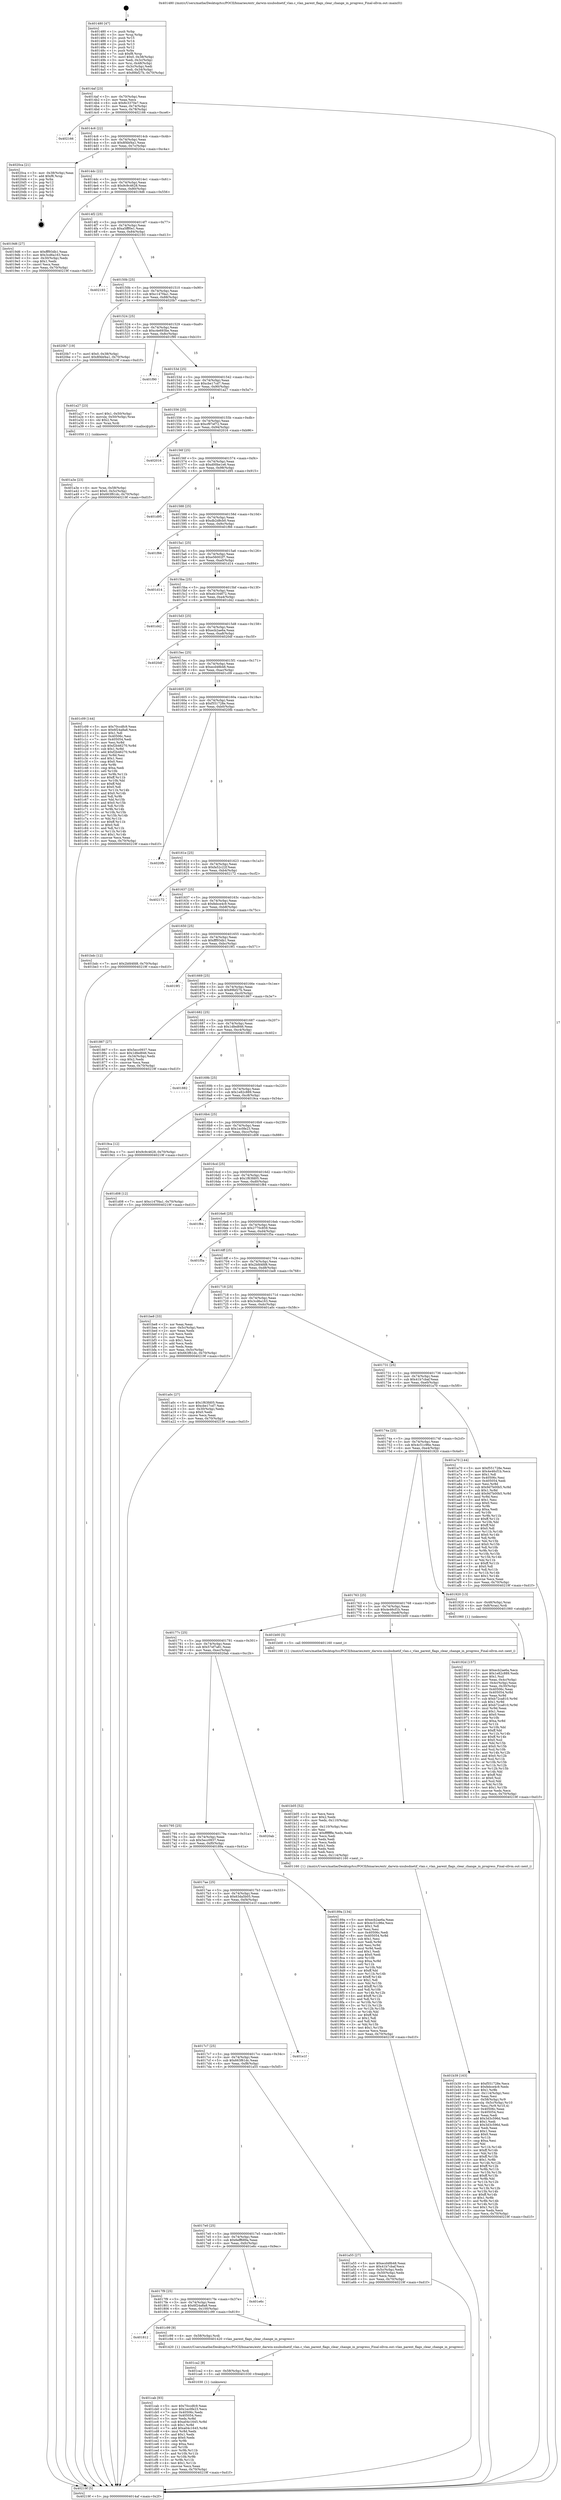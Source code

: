 digraph "0x401480" {
  label = "0x401480 (/mnt/c/Users/mathe/Desktop/tcc/POCII/binaries/extr_darwin-xnubsdnetif_vlan.c_vlan_parent_flags_clear_change_in_progress_Final-ollvm.out::main(0))"
  labelloc = "t"
  node[shape=record]

  Entry [label="",width=0.3,height=0.3,shape=circle,fillcolor=black,style=filled]
  "0x4014af" [label="{
     0x4014af [23]\l
     | [instrs]\l
     &nbsp;&nbsp;0x4014af \<+3\>: mov -0x70(%rbp),%eax\l
     &nbsp;&nbsp;0x4014b2 \<+2\>: mov %eax,%ecx\l
     &nbsp;&nbsp;0x4014b4 \<+6\>: sub $0x8c3370e7,%ecx\l
     &nbsp;&nbsp;0x4014ba \<+3\>: mov %eax,-0x74(%rbp)\l
     &nbsp;&nbsp;0x4014bd \<+3\>: mov %ecx,-0x78(%rbp)\l
     &nbsp;&nbsp;0x4014c0 \<+6\>: je 0000000000402166 \<main+0xce6\>\l
  }"]
  "0x402166" [label="{
     0x402166\l
  }", style=dashed]
  "0x4014c6" [label="{
     0x4014c6 [22]\l
     | [instrs]\l
     &nbsp;&nbsp;0x4014c6 \<+5\>: jmp 00000000004014cb \<main+0x4b\>\l
     &nbsp;&nbsp;0x4014cb \<+3\>: mov -0x74(%rbp),%eax\l
     &nbsp;&nbsp;0x4014ce \<+5\>: sub $0x8f4bf4a1,%eax\l
     &nbsp;&nbsp;0x4014d3 \<+3\>: mov %eax,-0x7c(%rbp)\l
     &nbsp;&nbsp;0x4014d6 \<+6\>: je 00000000004020ca \<main+0xc4a\>\l
  }"]
  Exit [label="",width=0.3,height=0.3,shape=circle,fillcolor=black,style=filled,peripheries=2]
  "0x4020ca" [label="{
     0x4020ca [21]\l
     | [instrs]\l
     &nbsp;&nbsp;0x4020ca \<+3\>: mov -0x38(%rbp),%eax\l
     &nbsp;&nbsp;0x4020cd \<+7\>: add $0xf8,%rsp\l
     &nbsp;&nbsp;0x4020d4 \<+1\>: pop %rbx\l
     &nbsp;&nbsp;0x4020d5 \<+2\>: pop %r12\l
     &nbsp;&nbsp;0x4020d7 \<+2\>: pop %r13\l
     &nbsp;&nbsp;0x4020d9 \<+2\>: pop %r14\l
     &nbsp;&nbsp;0x4020db \<+2\>: pop %r15\l
     &nbsp;&nbsp;0x4020dd \<+1\>: pop %rbp\l
     &nbsp;&nbsp;0x4020de \<+1\>: ret\l
  }"]
  "0x4014dc" [label="{
     0x4014dc [22]\l
     | [instrs]\l
     &nbsp;&nbsp;0x4014dc \<+5\>: jmp 00000000004014e1 \<main+0x61\>\l
     &nbsp;&nbsp;0x4014e1 \<+3\>: mov -0x74(%rbp),%eax\l
     &nbsp;&nbsp;0x4014e4 \<+5\>: sub $0x9c9c4628,%eax\l
     &nbsp;&nbsp;0x4014e9 \<+3\>: mov %eax,-0x80(%rbp)\l
     &nbsp;&nbsp;0x4014ec \<+6\>: je 00000000004019d6 \<main+0x556\>\l
  }"]
  "0x401cab" [label="{
     0x401cab [93]\l
     | [instrs]\l
     &nbsp;&nbsp;0x401cab \<+5\>: mov $0x70ccdfc9,%eax\l
     &nbsp;&nbsp;0x401cb0 \<+5\>: mov $0x1ec0fe23,%ecx\l
     &nbsp;&nbsp;0x401cb5 \<+7\>: mov 0x40506c,%edx\l
     &nbsp;&nbsp;0x401cbc \<+7\>: mov 0x405054,%esi\l
     &nbsp;&nbsp;0x401cc3 \<+3\>: mov %edx,%r8d\l
     &nbsp;&nbsp;0x401cc6 \<+7\>: sub $0xa04c1645,%r8d\l
     &nbsp;&nbsp;0x401ccd \<+4\>: sub $0x1,%r8d\l
     &nbsp;&nbsp;0x401cd1 \<+7\>: add $0xa04c1645,%r8d\l
     &nbsp;&nbsp;0x401cd8 \<+4\>: imul %r8d,%edx\l
     &nbsp;&nbsp;0x401cdc \<+3\>: and $0x1,%edx\l
     &nbsp;&nbsp;0x401cdf \<+3\>: cmp $0x0,%edx\l
     &nbsp;&nbsp;0x401ce2 \<+4\>: sete %r9b\l
     &nbsp;&nbsp;0x401ce6 \<+3\>: cmp $0xa,%esi\l
     &nbsp;&nbsp;0x401ce9 \<+4\>: setl %r10b\l
     &nbsp;&nbsp;0x401ced \<+3\>: mov %r9b,%r11b\l
     &nbsp;&nbsp;0x401cf0 \<+3\>: and %r10b,%r11b\l
     &nbsp;&nbsp;0x401cf3 \<+3\>: xor %r10b,%r9b\l
     &nbsp;&nbsp;0x401cf6 \<+3\>: or %r9b,%r11b\l
     &nbsp;&nbsp;0x401cf9 \<+4\>: test $0x1,%r11b\l
     &nbsp;&nbsp;0x401cfd \<+3\>: cmovne %ecx,%eax\l
     &nbsp;&nbsp;0x401d00 \<+3\>: mov %eax,-0x70(%rbp)\l
     &nbsp;&nbsp;0x401d03 \<+5\>: jmp 000000000040219f \<main+0xd1f\>\l
  }"]
  "0x4019d6" [label="{
     0x4019d6 [27]\l
     | [instrs]\l
     &nbsp;&nbsp;0x4019d6 \<+5\>: mov $0xfff93db1,%eax\l
     &nbsp;&nbsp;0x4019db \<+5\>: mov $0x3cd6a163,%ecx\l
     &nbsp;&nbsp;0x4019e0 \<+3\>: mov -0x30(%rbp),%edx\l
     &nbsp;&nbsp;0x4019e3 \<+3\>: cmp $0x1,%edx\l
     &nbsp;&nbsp;0x4019e6 \<+3\>: cmovl %ecx,%eax\l
     &nbsp;&nbsp;0x4019e9 \<+3\>: mov %eax,-0x70(%rbp)\l
     &nbsp;&nbsp;0x4019ec \<+5\>: jmp 000000000040219f \<main+0xd1f\>\l
  }"]
  "0x4014f2" [label="{
     0x4014f2 [25]\l
     | [instrs]\l
     &nbsp;&nbsp;0x4014f2 \<+5\>: jmp 00000000004014f7 \<main+0x77\>\l
     &nbsp;&nbsp;0x4014f7 \<+3\>: mov -0x74(%rbp),%eax\l
     &nbsp;&nbsp;0x4014fa \<+5\>: sub $0xa5fff0e1,%eax\l
     &nbsp;&nbsp;0x4014ff \<+6\>: mov %eax,-0x84(%rbp)\l
     &nbsp;&nbsp;0x401505 \<+6\>: je 0000000000402193 \<main+0xd13\>\l
  }"]
  "0x401ca2" [label="{
     0x401ca2 [9]\l
     | [instrs]\l
     &nbsp;&nbsp;0x401ca2 \<+4\>: mov -0x58(%rbp),%rdi\l
     &nbsp;&nbsp;0x401ca6 \<+5\>: call 0000000000401030 \<free@plt\>\l
     | [calls]\l
     &nbsp;&nbsp;0x401030 \{1\} (unknown)\l
  }"]
  "0x402193" [label="{
     0x402193\l
  }", style=dashed]
  "0x40150b" [label="{
     0x40150b [25]\l
     | [instrs]\l
     &nbsp;&nbsp;0x40150b \<+5\>: jmp 0000000000401510 \<main+0x90\>\l
     &nbsp;&nbsp;0x401510 \<+3\>: mov -0x74(%rbp),%eax\l
     &nbsp;&nbsp;0x401513 \<+5\>: sub $0xc147f4a1,%eax\l
     &nbsp;&nbsp;0x401518 \<+6\>: mov %eax,-0x88(%rbp)\l
     &nbsp;&nbsp;0x40151e \<+6\>: je 00000000004020b7 \<main+0xc37\>\l
  }"]
  "0x401812" [label="{
     0x401812\l
  }", style=dashed]
  "0x4020b7" [label="{
     0x4020b7 [19]\l
     | [instrs]\l
     &nbsp;&nbsp;0x4020b7 \<+7\>: movl $0x0,-0x38(%rbp)\l
     &nbsp;&nbsp;0x4020be \<+7\>: movl $0x8f4bf4a1,-0x70(%rbp)\l
     &nbsp;&nbsp;0x4020c5 \<+5\>: jmp 000000000040219f \<main+0xd1f\>\l
  }"]
  "0x401524" [label="{
     0x401524 [25]\l
     | [instrs]\l
     &nbsp;&nbsp;0x401524 \<+5\>: jmp 0000000000401529 \<main+0xa9\>\l
     &nbsp;&nbsp;0x401529 \<+3\>: mov -0x74(%rbp),%eax\l
     &nbsp;&nbsp;0x40152c \<+5\>: sub $0xc4e693be,%eax\l
     &nbsp;&nbsp;0x401531 \<+6\>: mov %eax,-0x8c(%rbp)\l
     &nbsp;&nbsp;0x401537 \<+6\>: je 0000000000401f90 \<main+0xb10\>\l
  }"]
  "0x401c99" [label="{
     0x401c99 [9]\l
     | [instrs]\l
     &nbsp;&nbsp;0x401c99 \<+4\>: mov -0x58(%rbp),%rdi\l
     &nbsp;&nbsp;0x401c9d \<+5\>: call 0000000000401420 \<vlan_parent_flags_clear_change_in_progress\>\l
     | [calls]\l
     &nbsp;&nbsp;0x401420 \{1\} (/mnt/c/Users/mathe/Desktop/tcc/POCII/binaries/extr_darwin-xnubsdnetif_vlan.c_vlan_parent_flags_clear_change_in_progress_Final-ollvm.out::vlan_parent_flags_clear_change_in_progress)\l
  }"]
  "0x401f90" [label="{
     0x401f90\l
  }", style=dashed]
  "0x40153d" [label="{
     0x40153d [25]\l
     | [instrs]\l
     &nbsp;&nbsp;0x40153d \<+5\>: jmp 0000000000401542 \<main+0xc2\>\l
     &nbsp;&nbsp;0x401542 \<+3\>: mov -0x74(%rbp),%eax\l
     &nbsp;&nbsp;0x401545 \<+5\>: sub $0xcbe17cd7,%eax\l
     &nbsp;&nbsp;0x40154a \<+6\>: mov %eax,-0x90(%rbp)\l
     &nbsp;&nbsp;0x401550 \<+6\>: je 0000000000401a27 \<main+0x5a7\>\l
  }"]
  "0x4017f9" [label="{
     0x4017f9 [25]\l
     | [instrs]\l
     &nbsp;&nbsp;0x4017f9 \<+5\>: jmp 00000000004017fe \<main+0x37e\>\l
     &nbsp;&nbsp;0x4017fe \<+3\>: mov -0x74(%rbp),%eax\l
     &nbsp;&nbsp;0x401801 \<+5\>: sub $0x6f24a8a8,%eax\l
     &nbsp;&nbsp;0x401806 \<+6\>: mov %eax,-0x100(%rbp)\l
     &nbsp;&nbsp;0x40180c \<+6\>: je 0000000000401c99 \<main+0x819\>\l
  }"]
  "0x401a27" [label="{
     0x401a27 [23]\l
     | [instrs]\l
     &nbsp;&nbsp;0x401a27 \<+7\>: movl $0x1,-0x50(%rbp)\l
     &nbsp;&nbsp;0x401a2e \<+4\>: movslq -0x50(%rbp),%rax\l
     &nbsp;&nbsp;0x401a32 \<+4\>: shl $0x2,%rax\l
     &nbsp;&nbsp;0x401a36 \<+3\>: mov %rax,%rdi\l
     &nbsp;&nbsp;0x401a39 \<+5\>: call 0000000000401050 \<malloc@plt\>\l
     | [calls]\l
     &nbsp;&nbsp;0x401050 \{1\} (unknown)\l
  }"]
  "0x401556" [label="{
     0x401556 [25]\l
     | [instrs]\l
     &nbsp;&nbsp;0x401556 \<+5\>: jmp 000000000040155b \<main+0xdb\>\l
     &nbsp;&nbsp;0x40155b \<+3\>: mov -0x74(%rbp),%eax\l
     &nbsp;&nbsp;0x40155e \<+5\>: sub $0xcf97ef72,%eax\l
     &nbsp;&nbsp;0x401563 \<+6\>: mov %eax,-0x94(%rbp)\l
     &nbsp;&nbsp;0x401569 \<+6\>: je 0000000000402016 \<main+0xb96\>\l
  }"]
  "0x401e6c" [label="{
     0x401e6c\l
  }", style=dashed]
  "0x402016" [label="{
     0x402016\l
  }", style=dashed]
  "0x40156f" [label="{
     0x40156f [25]\l
     | [instrs]\l
     &nbsp;&nbsp;0x40156f \<+5\>: jmp 0000000000401574 \<main+0xf4\>\l
     &nbsp;&nbsp;0x401574 \<+3\>: mov -0x74(%rbp),%eax\l
     &nbsp;&nbsp;0x401577 \<+5\>: sub $0xd00be1e6,%eax\l
     &nbsp;&nbsp;0x40157c \<+6\>: mov %eax,-0x98(%rbp)\l
     &nbsp;&nbsp;0x401582 \<+6\>: je 0000000000401d95 \<main+0x915\>\l
  }"]
  "0x401b39" [label="{
     0x401b39 [163]\l
     | [instrs]\l
     &nbsp;&nbsp;0x401b39 \<+5\>: mov $0xf551728e,%ecx\l
     &nbsp;&nbsp;0x401b3e \<+5\>: mov $0xfebce4c9,%edx\l
     &nbsp;&nbsp;0x401b43 \<+3\>: mov $0x1,%r8b\l
     &nbsp;&nbsp;0x401b46 \<+6\>: mov -0x114(%rbp),%esi\l
     &nbsp;&nbsp;0x401b4c \<+3\>: imul %eax,%esi\l
     &nbsp;&nbsp;0x401b4f \<+4\>: mov -0x58(%rbp),%r9\l
     &nbsp;&nbsp;0x401b53 \<+4\>: movslq -0x5c(%rbp),%r10\l
     &nbsp;&nbsp;0x401b57 \<+4\>: mov %esi,(%r9,%r10,4)\l
     &nbsp;&nbsp;0x401b5b \<+7\>: mov 0x40506c,%eax\l
     &nbsp;&nbsp;0x401b62 \<+7\>: mov 0x405054,%esi\l
     &nbsp;&nbsp;0x401b69 \<+2\>: mov %eax,%edi\l
     &nbsp;&nbsp;0x401b6b \<+6\>: add $0x3d3c596d,%edi\l
     &nbsp;&nbsp;0x401b71 \<+3\>: sub $0x1,%edi\l
     &nbsp;&nbsp;0x401b74 \<+6\>: sub $0x3d3c596d,%edi\l
     &nbsp;&nbsp;0x401b7a \<+3\>: imul %edi,%eax\l
     &nbsp;&nbsp;0x401b7d \<+3\>: and $0x1,%eax\l
     &nbsp;&nbsp;0x401b80 \<+3\>: cmp $0x0,%eax\l
     &nbsp;&nbsp;0x401b83 \<+4\>: sete %r11b\l
     &nbsp;&nbsp;0x401b87 \<+3\>: cmp $0xa,%esi\l
     &nbsp;&nbsp;0x401b8a \<+3\>: setl %bl\l
     &nbsp;&nbsp;0x401b8d \<+3\>: mov %r11b,%r14b\l
     &nbsp;&nbsp;0x401b90 \<+4\>: xor $0xff,%r14b\l
     &nbsp;&nbsp;0x401b94 \<+3\>: mov %bl,%r15b\l
     &nbsp;&nbsp;0x401b97 \<+4\>: xor $0xff,%r15b\l
     &nbsp;&nbsp;0x401b9b \<+4\>: xor $0x1,%r8b\l
     &nbsp;&nbsp;0x401b9f \<+3\>: mov %r14b,%r12b\l
     &nbsp;&nbsp;0x401ba2 \<+4\>: and $0xff,%r12b\l
     &nbsp;&nbsp;0x401ba6 \<+3\>: and %r8b,%r11b\l
     &nbsp;&nbsp;0x401ba9 \<+3\>: mov %r15b,%r13b\l
     &nbsp;&nbsp;0x401bac \<+4\>: and $0xff,%r13b\l
     &nbsp;&nbsp;0x401bb0 \<+3\>: and %r8b,%bl\l
     &nbsp;&nbsp;0x401bb3 \<+3\>: or %r11b,%r12b\l
     &nbsp;&nbsp;0x401bb6 \<+3\>: or %bl,%r13b\l
     &nbsp;&nbsp;0x401bb9 \<+3\>: xor %r13b,%r12b\l
     &nbsp;&nbsp;0x401bbc \<+3\>: or %r15b,%r14b\l
     &nbsp;&nbsp;0x401bbf \<+4\>: xor $0xff,%r14b\l
     &nbsp;&nbsp;0x401bc3 \<+4\>: or $0x1,%r8b\l
     &nbsp;&nbsp;0x401bc7 \<+3\>: and %r8b,%r14b\l
     &nbsp;&nbsp;0x401bca \<+3\>: or %r14b,%r12b\l
     &nbsp;&nbsp;0x401bcd \<+4\>: test $0x1,%r12b\l
     &nbsp;&nbsp;0x401bd1 \<+3\>: cmovne %edx,%ecx\l
     &nbsp;&nbsp;0x401bd4 \<+3\>: mov %ecx,-0x70(%rbp)\l
     &nbsp;&nbsp;0x401bd7 \<+5\>: jmp 000000000040219f \<main+0xd1f\>\l
  }"]
  "0x401d95" [label="{
     0x401d95\l
  }", style=dashed]
  "0x401588" [label="{
     0x401588 [25]\l
     | [instrs]\l
     &nbsp;&nbsp;0x401588 \<+5\>: jmp 000000000040158d \<main+0x10d\>\l
     &nbsp;&nbsp;0x40158d \<+3\>: mov -0x74(%rbp),%eax\l
     &nbsp;&nbsp;0x401590 \<+5\>: sub $0xdb2d8cb0,%eax\l
     &nbsp;&nbsp;0x401595 \<+6\>: mov %eax,-0x9c(%rbp)\l
     &nbsp;&nbsp;0x40159b \<+6\>: je 0000000000401f66 \<main+0xae6\>\l
  }"]
  "0x401b05" [label="{
     0x401b05 [52]\l
     | [instrs]\l
     &nbsp;&nbsp;0x401b05 \<+2\>: xor %ecx,%ecx\l
     &nbsp;&nbsp;0x401b07 \<+5\>: mov $0x2,%edx\l
     &nbsp;&nbsp;0x401b0c \<+6\>: mov %edx,-0x110(%rbp)\l
     &nbsp;&nbsp;0x401b12 \<+1\>: cltd\l
     &nbsp;&nbsp;0x401b13 \<+6\>: mov -0x110(%rbp),%esi\l
     &nbsp;&nbsp;0x401b19 \<+2\>: idiv %esi\l
     &nbsp;&nbsp;0x401b1b \<+6\>: imul $0xfffffffe,%edx,%edx\l
     &nbsp;&nbsp;0x401b21 \<+2\>: mov %ecx,%edi\l
     &nbsp;&nbsp;0x401b23 \<+2\>: sub %edx,%edi\l
     &nbsp;&nbsp;0x401b25 \<+2\>: mov %ecx,%edx\l
     &nbsp;&nbsp;0x401b27 \<+3\>: sub $0x1,%edx\l
     &nbsp;&nbsp;0x401b2a \<+2\>: add %edx,%edi\l
     &nbsp;&nbsp;0x401b2c \<+2\>: sub %edi,%ecx\l
     &nbsp;&nbsp;0x401b2e \<+6\>: mov %ecx,-0x114(%rbp)\l
     &nbsp;&nbsp;0x401b34 \<+5\>: call 0000000000401160 \<next_i\>\l
     | [calls]\l
     &nbsp;&nbsp;0x401160 \{1\} (/mnt/c/Users/mathe/Desktop/tcc/POCII/binaries/extr_darwin-xnubsdnetif_vlan.c_vlan_parent_flags_clear_change_in_progress_Final-ollvm.out::next_i)\l
  }"]
  "0x401f66" [label="{
     0x401f66\l
  }", style=dashed]
  "0x4015a1" [label="{
     0x4015a1 [25]\l
     | [instrs]\l
     &nbsp;&nbsp;0x4015a1 \<+5\>: jmp 00000000004015a6 \<main+0x126\>\l
     &nbsp;&nbsp;0x4015a6 \<+3\>: mov -0x74(%rbp),%eax\l
     &nbsp;&nbsp;0x4015a9 \<+5\>: sub $0xe56002f7,%eax\l
     &nbsp;&nbsp;0x4015ae \<+6\>: mov %eax,-0xa0(%rbp)\l
     &nbsp;&nbsp;0x4015b4 \<+6\>: je 0000000000401d14 \<main+0x894\>\l
  }"]
  "0x4017e0" [label="{
     0x4017e0 [25]\l
     | [instrs]\l
     &nbsp;&nbsp;0x4017e0 \<+5\>: jmp 00000000004017e5 \<main+0x365\>\l
     &nbsp;&nbsp;0x4017e5 \<+3\>: mov -0x74(%rbp),%eax\l
     &nbsp;&nbsp;0x4017e8 \<+5\>: sub $0x6eff689a,%eax\l
     &nbsp;&nbsp;0x4017ed \<+6\>: mov %eax,-0xfc(%rbp)\l
     &nbsp;&nbsp;0x4017f3 \<+6\>: je 0000000000401e6c \<main+0x9ec\>\l
  }"]
  "0x401d14" [label="{
     0x401d14\l
  }", style=dashed]
  "0x4015ba" [label="{
     0x4015ba [25]\l
     | [instrs]\l
     &nbsp;&nbsp;0x4015ba \<+5\>: jmp 00000000004015bf \<main+0x13f\>\l
     &nbsp;&nbsp;0x4015bf \<+3\>: mov -0x74(%rbp),%eax\l
     &nbsp;&nbsp;0x4015c2 \<+5\>: sub $0xeb164872,%eax\l
     &nbsp;&nbsp;0x4015c7 \<+6\>: mov %eax,-0xa4(%rbp)\l
     &nbsp;&nbsp;0x4015cd \<+6\>: je 0000000000401d42 \<main+0x8c2\>\l
  }"]
  "0x401a55" [label="{
     0x401a55 [27]\l
     | [instrs]\l
     &nbsp;&nbsp;0x401a55 \<+5\>: mov $0xecd48b48,%eax\l
     &nbsp;&nbsp;0x401a5a \<+5\>: mov $0x41b7cbaf,%ecx\l
     &nbsp;&nbsp;0x401a5f \<+3\>: mov -0x5c(%rbp),%edx\l
     &nbsp;&nbsp;0x401a62 \<+3\>: cmp -0x50(%rbp),%edx\l
     &nbsp;&nbsp;0x401a65 \<+3\>: cmovl %ecx,%eax\l
     &nbsp;&nbsp;0x401a68 \<+3\>: mov %eax,-0x70(%rbp)\l
     &nbsp;&nbsp;0x401a6b \<+5\>: jmp 000000000040219f \<main+0xd1f\>\l
  }"]
  "0x401d42" [label="{
     0x401d42\l
  }", style=dashed]
  "0x4015d3" [label="{
     0x4015d3 [25]\l
     | [instrs]\l
     &nbsp;&nbsp;0x4015d3 \<+5\>: jmp 00000000004015d8 \<main+0x158\>\l
     &nbsp;&nbsp;0x4015d8 \<+3\>: mov -0x74(%rbp),%eax\l
     &nbsp;&nbsp;0x4015db \<+5\>: sub $0xecb2ae6a,%eax\l
     &nbsp;&nbsp;0x4015e0 \<+6\>: mov %eax,-0xa8(%rbp)\l
     &nbsp;&nbsp;0x4015e6 \<+6\>: je 00000000004020df \<main+0xc5f\>\l
  }"]
  "0x4017c7" [label="{
     0x4017c7 [25]\l
     | [instrs]\l
     &nbsp;&nbsp;0x4017c7 \<+5\>: jmp 00000000004017cc \<main+0x34c\>\l
     &nbsp;&nbsp;0x4017cc \<+3\>: mov -0x74(%rbp),%eax\l
     &nbsp;&nbsp;0x4017cf \<+5\>: sub $0x663f61dc,%eax\l
     &nbsp;&nbsp;0x4017d4 \<+6\>: mov %eax,-0xf8(%rbp)\l
     &nbsp;&nbsp;0x4017da \<+6\>: je 0000000000401a55 \<main+0x5d5\>\l
  }"]
  "0x4020df" [label="{
     0x4020df\l
  }", style=dashed]
  "0x4015ec" [label="{
     0x4015ec [25]\l
     | [instrs]\l
     &nbsp;&nbsp;0x4015ec \<+5\>: jmp 00000000004015f1 \<main+0x171\>\l
     &nbsp;&nbsp;0x4015f1 \<+3\>: mov -0x74(%rbp),%eax\l
     &nbsp;&nbsp;0x4015f4 \<+5\>: sub $0xecd48b48,%eax\l
     &nbsp;&nbsp;0x4015f9 \<+6\>: mov %eax,-0xac(%rbp)\l
     &nbsp;&nbsp;0x4015ff \<+6\>: je 0000000000401c09 \<main+0x789\>\l
  }"]
  "0x401e1f" [label="{
     0x401e1f\l
  }", style=dashed]
  "0x401c09" [label="{
     0x401c09 [144]\l
     | [instrs]\l
     &nbsp;&nbsp;0x401c09 \<+5\>: mov $0x70ccdfc9,%eax\l
     &nbsp;&nbsp;0x401c0e \<+5\>: mov $0x6f24a8a8,%ecx\l
     &nbsp;&nbsp;0x401c13 \<+2\>: mov $0x1,%dl\l
     &nbsp;&nbsp;0x401c15 \<+7\>: mov 0x40506c,%esi\l
     &nbsp;&nbsp;0x401c1c \<+7\>: mov 0x405054,%edi\l
     &nbsp;&nbsp;0x401c23 \<+3\>: mov %esi,%r8d\l
     &nbsp;&nbsp;0x401c26 \<+7\>: sub $0xf2b46270,%r8d\l
     &nbsp;&nbsp;0x401c2d \<+4\>: sub $0x1,%r8d\l
     &nbsp;&nbsp;0x401c31 \<+7\>: add $0xf2b46270,%r8d\l
     &nbsp;&nbsp;0x401c38 \<+4\>: imul %r8d,%esi\l
     &nbsp;&nbsp;0x401c3c \<+3\>: and $0x1,%esi\l
     &nbsp;&nbsp;0x401c3f \<+3\>: cmp $0x0,%esi\l
     &nbsp;&nbsp;0x401c42 \<+4\>: sete %r9b\l
     &nbsp;&nbsp;0x401c46 \<+3\>: cmp $0xa,%edi\l
     &nbsp;&nbsp;0x401c49 \<+4\>: setl %r10b\l
     &nbsp;&nbsp;0x401c4d \<+3\>: mov %r9b,%r11b\l
     &nbsp;&nbsp;0x401c50 \<+4\>: xor $0xff,%r11b\l
     &nbsp;&nbsp;0x401c54 \<+3\>: mov %r10b,%bl\l
     &nbsp;&nbsp;0x401c57 \<+3\>: xor $0xff,%bl\l
     &nbsp;&nbsp;0x401c5a \<+3\>: xor $0x0,%dl\l
     &nbsp;&nbsp;0x401c5d \<+3\>: mov %r11b,%r14b\l
     &nbsp;&nbsp;0x401c60 \<+4\>: and $0x0,%r14b\l
     &nbsp;&nbsp;0x401c64 \<+3\>: and %dl,%r9b\l
     &nbsp;&nbsp;0x401c67 \<+3\>: mov %bl,%r15b\l
     &nbsp;&nbsp;0x401c6a \<+4\>: and $0x0,%r15b\l
     &nbsp;&nbsp;0x401c6e \<+3\>: and %dl,%r10b\l
     &nbsp;&nbsp;0x401c71 \<+3\>: or %r9b,%r14b\l
     &nbsp;&nbsp;0x401c74 \<+3\>: or %r10b,%r15b\l
     &nbsp;&nbsp;0x401c77 \<+3\>: xor %r15b,%r14b\l
     &nbsp;&nbsp;0x401c7a \<+3\>: or %bl,%r11b\l
     &nbsp;&nbsp;0x401c7d \<+4\>: xor $0xff,%r11b\l
     &nbsp;&nbsp;0x401c81 \<+3\>: or $0x0,%dl\l
     &nbsp;&nbsp;0x401c84 \<+3\>: and %dl,%r11b\l
     &nbsp;&nbsp;0x401c87 \<+3\>: or %r11b,%r14b\l
     &nbsp;&nbsp;0x401c8a \<+4\>: test $0x1,%r14b\l
     &nbsp;&nbsp;0x401c8e \<+3\>: cmovne %ecx,%eax\l
     &nbsp;&nbsp;0x401c91 \<+3\>: mov %eax,-0x70(%rbp)\l
     &nbsp;&nbsp;0x401c94 \<+5\>: jmp 000000000040219f \<main+0xd1f\>\l
  }"]
  "0x401605" [label="{
     0x401605 [25]\l
     | [instrs]\l
     &nbsp;&nbsp;0x401605 \<+5\>: jmp 000000000040160a \<main+0x18a\>\l
     &nbsp;&nbsp;0x40160a \<+3\>: mov -0x74(%rbp),%eax\l
     &nbsp;&nbsp;0x40160d \<+5\>: sub $0xf551728e,%eax\l
     &nbsp;&nbsp;0x401612 \<+6\>: mov %eax,-0xb0(%rbp)\l
     &nbsp;&nbsp;0x401618 \<+6\>: je 00000000004020fb \<main+0xc7b\>\l
  }"]
  "0x401a3e" [label="{
     0x401a3e [23]\l
     | [instrs]\l
     &nbsp;&nbsp;0x401a3e \<+4\>: mov %rax,-0x58(%rbp)\l
     &nbsp;&nbsp;0x401a42 \<+7\>: movl $0x0,-0x5c(%rbp)\l
     &nbsp;&nbsp;0x401a49 \<+7\>: movl $0x663f61dc,-0x70(%rbp)\l
     &nbsp;&nbsp;0x401a50 \<+5\>: jmp 000000000040219f \<main+0xd1f\>\l
  }"]
  "0x4020fb" [label="{
     0x4020fb\l
  }", style=dashed]
  "0x40161e" [label="{
     0x40161e [25]\l
     | [instrs]\l
     &nbsp;&nbsp;0x40161e \<+5\>: jmp 0000000000401623 \<main+0x1a3\>\l
     &nbsp;&nbsp;0x401623 \<+3\>: mov -0x74(%rbp),%eax\l
     &nbsp;&nbsp;0x401626 \<+5\>: sub $0xfa52c22f,%eax\l
     &nbsp;&nbsp;0x40162b \<+6\>: mov %eax,-0xb4(%rbp)\l
     &nbsp;&nbsp;0x401631 \<+6\>: je 0000000000402172 \<main+0xcf2\>\l
  }"]
  "0x40192d" [label="{
     0x40192d [157]\l
     | [instrs]\l
     &nbsp;&nbsp;0x40192d \<+5\>: mov $0xecb2ae6a,%ecx\l
     &nbsp;&nbsp;0x401932 \<+5\>: mov $0x1e82c889,%edx\l
     &nbsp;&nbsp;0x401937 \<+3\>: mov $0x1,%sil\l
     &nbsp;&nbsp;0x40193a \<+3\>: mov %eax,-0x4c(%rbp)\l
     &nbsp;&nbsp;0x40193d \<+3\>: mov -0x4c(%rbp),%eax\l
     &nbsp;&nbsp;0x401940 \<+3\>: mov %eax,-0x30(%rbp)\l
     &nbsp;&nbsp;0x401943 \<+7\>: mov 0x40506c,%eax\l
     &nbsp;&nbsp;0x40194a \<+8\>: mov 0x405054,%r8d\l
     &nbsp;&nbsp;0x401952 \<+3\>: mov %eax,%r9d\l
     &nbsp;&nbsp;0x401955 \<+7\>: sub $0xb72ca810,%r9d\l
     &nbsp;&nbsp;0x40195c \<+4\>: sub $0x1,%r9d\l
     &nbsp;&nbsp;0x401960 \<+7\>: add $0xb72ca810,%r9d\l
     &nbsp;&nbsp;0x401967 \<+4\>: imul %r9d,%eax\l
     &nbsp;&nbsp;0x40196b \<+3\>: and $0x1,%eax\l
     &nbsp;&nbsp;0x40196e \<+3\>: cmp $0x0,%eax\l
     &nbsp;&nbsp;0x401971 \<+4\>: sete %r10b\l
     &nbsp;&nbsp;0x401975 \<+4\>: cmp $0xa,%r8d\l
     &nbsp;&nbsp;0x401979 \<+4\>: setl %r11b\l
     &nbsp;&nbsp;0x40197d \<+3\>: mov %r10b,%bl\l
     &nbsp;&nbsp;0x401980 \<+3\>: xor $0xff,%bl\l
     &nbsp;&nbsp;0x401983 \<+3\>: mov %r11b,%r14b\l
     &nbsp;&nbsp;0x401986 \<+4\>: xor $0xff,%r14b\l
     &nbsp;&nbsp;0x40198a \<+4\>: xor $0x0,%sil\l
     &nbsp;&nbsp;0x40198e \<+3\>: mov %bl,%r15b\l
     &nbsp;&nbsp;0x401991 \<+4\>: and $0x0,%r15b\l
     &nbsp;&nbsp;0x401995 \<+3\>: and %sil,%r10b\l
     &nbsp;&nbsp;0x401998 \<+3\>: mov %r14b,%r12b\l
     &nbsp;&nbsp;0x40199b \<+4\>: and $0x0,%r12b\l
     &nbsp;&nbsp;0x40199f \<+3\>: and %sil,%r11b\l
     &nbsp;&nbsp;0x4019a2 \<+3\>: or %r10b,%r15b\l
     &nbsp;&nbsp;0x4019a5 \<+3\>: or %r11b,%r12b\l
     &nbsp;&nbsp;0x4019a8 \<+3\>: xor %r12b,%r15b\l
     &nbsp;&nbsp;0x4019ab \<+3\>: or %r14b,%bl\l
     &nbsp;&nbsp;0x4019ae \<+3\>: xor $0xff,%bl\l
     &nbsp;&nbsp;0x4019b1 \<+4\>: or $0x0,%sil\l
     &nbsp;&nbsp;0x4019b5 \<+3\>: and %sil,%bl\l
     &nbsp;&nbsp;0x4019b8 \<+3\>: or %bl,%r15b\l
     &nbsp;&nbsp;0x4019bb \<+4\>: test $0x1,%r15b\l
     &nbsp;&nbsp;0x4019bf \<+3\>: cmovne %edx,%ecx\l
     &nbsp;&nbsp;0x4019c2 \<+3\>: mov %ecx,-0x70(%rbp)\l
     &nbsp;&nbsp;0x4019c5 \<+5\>: jmp 000000000040219f \<main+0xd1f\>\l
  }"]
  "0x402172" [label="{
     0x402172\l
  }", style=dashed]
  "0x401637" [label="{
     0x401637 [25]\l
     | [instrs]\l
     &nbsp;&nbsp;0x401637 \<+5\>: jmp 000000000040163c \<main+0x1bc\>\l
     &nbsp;&nbsp;0x40163c \<+3\>: mov -0x74(%rbp),%eax\l
     &nbsp;&nbsp;0x40163f \<+5\>: sub $0xfebce4c9,%eax\l
     &nbsp;&nbsp;0x401644 \<+6\>: mov %eax,-0xb8(%rbp)\l
     &nbsp;&nbsp;0x40164a \<+6\>: je 0000000000401bdc \<main+0x75c\>\l
  }"]
  "0x4017ae" [label="{
     0x4017ae [25]\l
     | [instrs]\l
     &nbsp;&nbsp;0x4017ae \<+5\>: jmp 00000000004017b3 \<main+0x333\>\l
     &nbsp;&nbsp;0x4017b3 \<+3\>: mov -0x74(%rbp),%eax\l
     &nbsp;&nbsp;0x4017b6 \<+5\>: sub $0x63da5b05,%eax\l
     &nbsp;&nbsp;0x4017bb \<+6\>: mov %eax,-0xf4(%rbp)\l
     &nbsp;&nbsp;0x4017c1 \<+6\>: je 0000000000401e1f \<main+0x99f\>\l
  }"]
  "0x401bdc" [label="{
     0x401bdc [12]\l
     | [instrs]\l
     &nbsp;&nbsp;0x401bdc \<+7\>: movl $0x2bfd4fd8,-0x70(%rbp)\l
     &nbsp;&nbsp;0x401be3 \<+5\>: jmp 000000000040219f \<main+0xd1f\>\l
  }"]
  "0x401650" [label="{
     0x401650 [25]\l
     | [instrs]\l
     &nbsp;&nbsp;0x401650 \<+5\>: jmp 0000000000401655 \<main+0x1d5\>\l
     &nbsp;&nbsp;0x401655 \<+3\>: mov -0x74(%rbp),%eax\l
     &nbsp;&nbsp;0x401658 \<+5\>: sub $0xfff93db1,%eax\l
     &nbsp;&nbsp;0x40165d \<+6\>: mov %eax,-0xbc(%rbp)\l
     &nbsp;&nbsp;0x401663 \<+6\>: je 00000000004019f1 \<main+0x571\>\l
  }"]
  "0x40189a" [label="{
     0x40189a [134]\l
     | [instrs]\l
     &nbsp;&nbsp;0x40189a \<+5\>: mov $0xecb2ae6a,%eax\l
     &nbsp;&nbsp;0x40189f \<+5\>: mov $0x4c51c96e,%ecx\l
     &nbsp;&nbsp;0x4018a4 \<+2\>: mov $0x1,%dl\l
     &nbsp;&nbsp;0x4018a6 \<+2\>: xor %esi,%esi\l
     &nbsp;&nbsp;0x4018a8 \<+7\>: mov 0x40506c,%edi\l
     &nbsp;&nbsp;0x4018af \<+8\>: mov 0x405054,%r8d\l
     &nbsp;&nbsp;0x4018b7 \<+3\>: sub $0x1,%esi\l
     &nbsp;&nbsp;0x4018ba \<+3\>: mov %edi,%r9d\l
     &nbsp;&nbsp;0x4018bd \<+3\>: add %esi,%r9d\l
     &nbsp;&nbsp;0x4018c0 \<+4\>: imul %r9d,%edi\l
     &nbsp;&nbsp;0x4018c4 \<+3\>: and $0x1,%edi\l
     &nbsp;&nbsp;0x4018c7 \<+3\>: cmp $0x0,%edi\l
     &nbsp;&nbsp;0x4018ca \<+4\>: sete %r10b\l
     &nbsp;&nbsp;0x4018ce \<+4\>: cmp $0xa,%r8d\l
     &nbsp;&nbsp;0x4018d2 \<+4\>: setl %r11b\l
     &nbsp;&nbsp;0x4018d6 \<+3\>: mov %r10b,%bl\l
     &nbsp;&nbsp;0x4018d9 \<+3\>: xor $0xff,%bl\l
     &nbsp;&nbsp;0x4018dc \<+3\>: mov %r11b,%r14b\l
     &nbsp;&nbsp;0x4018df \<+4\>: xor $0xff,%r14b\l
     &nbsp;&nbsp;0x4018e3 \<+3\>: xor $0x1,%dl\l
     &nbsp;&nbsp;0x4018e6 \<+3\>: mov %bl,%r15b\l
     &nbsp;&nbsp;0x4018e9 \<+4\>: and $0xff,%r15b\l
     &nbsp;&nbsp;0x4018ed \<+3\>: and %dl,%r10b\l
     &nbsp;&nbsp;0x4018f0 \<+3\>: mov %r14b,%r12b\l
     &nbsp;&nbsp;0x4018f3 \<+4\>: and $0xff,%r12b\l
     &nbsp;&nbsp;0x4018f7 \<+3\>: and %dl,%r11b\l
     &nbsp;&nbsp;0x4018fa \<+3\>: or %r10b,%r15b\l
     &nbsp;&nbsp;0x4018fd \<+3\>: or %r11b,%r12b\l
     &nbsp;&nbsp;0x401900 \<+3\>: xor %r12b,%r15b\l
     &nbsp;&nbsp;0x401903 \<+3\>: or %r14b,%bl\l
     &nbsp;&nbsp;0x401906 \<+3\>: xor $0xff,%bl\l
     &nbsp;&nbsp;0x401909 \<+3\>: or $0x1,%dl\l
     &nbsp;&nbsp;0x40190c \<+2\>: and %dl,%bl\l
     &nbsp;&nbsp;0x40190e \<+3\>: or %bl,%r15b\l
     &nbsp;&nbsp;0x401911 \<+4\>: test $0x1,%r15b\l
     &nbsp;&nbsp;0x401915 \<+3\>: cmovne %ecx,%eax\l
     &nbsp;&nbsp;0x401918 \<+3\>: mov %eax,-0x70(%rbp)\l
     &nbsp;&nbsp;0x40191b \<+5\>: jmp 000000000040219f \<main+0xd1f\>\l
  }"]
  "0x4019f1" [label="{
     0x4019f1\l
  }", style=dashed]
  "0x401669" [label="{
     0x401669 [25]\l
     | [instrs]\l
     &nbsp;&nbsp;0x401669 \<+5\>: jmp 000000000040166e \<main+0x1ee\>\l
     &nbsp;&nbsp;0x40166e \<+3\>: mov -0x74(%rbp),%eax\l
     &nbsp;&nbsp;0x401671 \<+5\>: sub $0x89bf27b,%eax\l
     &nbsp;&nbsp;0x401676 \<+6\>: mov %eax,-0xc0(%rbp)\l
     &nbsp;&nbsp;0x40167c \<+6\>: je 0000000000401867 \<main+0x3e7\>\l
  }"]
  "0x401795" [label="{
     0x401795 [25]\l
     | [instrs]\l
     &nbsp;&nbsp;0x401795 \<+5\>: jmp 000000000040179a \<main+0x31a\>\l
     &nbsp;&nbsp;0x40179a \<+3\>: mov -0x74(%rbp),%eax\l
     &nbsp;&nbsp;0x40179d \<+5\>: sub $0x5ecc0937,%eax\l
     &nbsp;&nbsp;0x4017a2 \<+6\>: mov %eax,-0xf0(%rbp)\l
     &nbsp;&nbsp;0x4017a8 \<+6\>: je 000000000040189a \<main+0x41a\>\l
  }"]
  "0x401867" [label="{
     0x401867 [27]\l
     | [instrs]\l
     &nbsp;&nbsp;0x401867 \<+5\>: mov $0x5ecc0937,%eax\l
     &nbsp;&nbsp;0x40186c \<+5\>: mov $0x1dfed846,%ecx\l
     &nbsp;&nbsp;0x401871 \<+3\>: mov -0x34(%rbp),%edx\l
     &nbsp;&nbsp;0x401874 \<+3\>: cmp $0x2,%edx\l
     &nbsp;&nbsp;0x401877 \<+3\>: cmovne %ecx,%eax\l
     &nbsp;&nbsp;0x40187a \<+3\>: mov %eax,-0x70(%rbp)\l
     &nbsp;&nbsp;0x40187d \<+5\>: jmp 000000000040219f \<main+0xd1f\>\l
  }"]
  "0x401682" [label="{
     0x401682 [25]\l
     | [instrs]\l
     &nbsp;&nbsp;0x401682 \<+5\>: jmp 0000000000401687 \<main+0x207\>\l
     &nbsp;&nbsp;0x401687 \<+3\>: mov -0x74(%rbp),%eax\l
     &nbsp;&nbsp;0x40168a \<+5\>: sub $0x1dfed846,%eax\l
     &nbsp;&nbsp;0x40168f \<+6\>: mov %eax,-0xc4(%rbp)\l
     &nbsp;&nbsp;0x401695 \<+6\>: je 0000000000401882 \<main+0x402\>\l
  }"]
  "0x40219f" [label="{
     0x40219f [5]\l
     | [instrs]\l
     &nbsp;&nbsp;0x40219f \<+5\>: jmp 00000000004014af \<main+0x2f\>\l
  }"]
  "0x401480" [label="{
     0x401480 [47]\l
     | [instrs]\l
     &nbsp;&nbsp;0x401480 \<+1\>: push %rbp\l
     &nbsp;&nbsp;0x401481 \<+3\>: mov %rsp,%rbp\l
     &nbsp;&nbsp;0x401484 \<+2\>: push %r15\l
     &nbsp;&nbsp;0x401486 \<+2\>: push %r14\l
     &nbsp;&nbsp;0x401488 \<+2\>: push %r13\l
     &nbsp;&nbsp;0x40148a \<+2\>: push %r12\l
     &nbsp;&nbsp;0x40148c \<+1\>: push %rbx\l
     &nbsp;&nbsp;0x40148d \<+7\>: sub $0xf8,%rsp\l
     &nbsp;&nbsp;0x401494 \<+7\>: movl $0x0,-0x38(%rbp)\l
     &nbsp;&nbsp;0x40149b \<+3\>: mov %edi,-0x3c(%rbp)\l
     &nbsp;&nbsp;0x40149e \<+4\>: mov %rsi,-0x48(%rbp)\l
     &nbsp;&nbsp;0x4014a2 \<+3\>: mov -0x3c(%rbp),%edi\l
     &nbsp;&nbsp;0x4014a5 \<+3\>: mov %edi,-0x34(%rbp)\l
     &nbsp;&nbsp;0x4014a8 \<+7\>: movl $0x89bf27b,-0x70(%rbp)\l
  }"]
  "0x4020ab" [label="{
     0x4020ab\l
  }", style=dashed]
  "0x401882" [label="{
     0x401882\l
  }", style=dashed]
  "0x40169b" [label="{
     0x40169b [25]\l
     | [instrs]\l
     &nbsp;&nbsp;0x40169b \<+5\>: jmp 00000000004016a0 \<main+0x220\>\l
     &nbsp;&nbsp;0x4016a0 \<+3\>: mov -0x74(%rbp),%eax\l
     &nbsp;&nbsp;0x4016a3 \<+5\>: sub $0x1e82c889,%eax\l
     &nbsp;&nbsp;0x4016a8 \<+6\>: mov %eax,-0xc8(%rbp)\l
     &nbsp;&nbsp;0x4016ae \<+6\>: je 00000000004019ca \<main+0x54a\>\l
  }"]
  "0x40177c" [label="{
     0x40177c [25]\l
     | [instrs]\l
     &nbsp;&nbsp;0x40177c \<+5\>: jmp 0000000000401781 \<main+0x301\>\l
     &nbsp;&nbsp;0x401781 \<+3\>: mov -0x74(%rbp),%eax\l
     &nbsp;&nbsp;0x401784 \<+5\>: sub $0x57ef7a81,%eax\l
     &nbsp;&nbsp;0x401789 \<+6\>: mov %eax,-0xec(%rbp)\l
     &nbsp;&nbsp;0x40178f \<+6\>: je 00000000004020ab \<main+0xc2b\>\l
  }"]
  "0x4019ca" [label="{
     0x4019ca [12]\l
     | [instrs]\l
     &nbsp;&nbsp;0x4019ca \<+7\>: movl $0x9c9c4628,-0x70(%rbp)\l
     &nbsp;&nbsp;0x4019d1 \<+5\>: jmp 000000000040219f \<main+0xd1f\>\l
  }"]
  "0x4016b4" [label="{
     0x4016b4 [25]\l
     | [instrs]\l
     &nbsp;&nbsp;0x4016b4 \<+5\>: jmp 00000000004016b9 \<main+0x239\>\l
     &nbsp;&nbsp;0x4016b9 \<+3\>: mov -0x74(%rbp),%eax\l
     &nbsp;&nbsp;0x4016bc \<+5\>: sub $0x1ec0fe23,%eax\l
     &nbsp;&nbsp;0x4016c1 \<+6\>: mov %eax,-0xcc(%rbp)\l
     &nbsp;&nbsp;0x4016c7 \<+6\>: je 0000000000401d08 \<main+0x888\>\l
  }"]
  "0x401b00" [label="{
     0x401b00 [5]\l
     | [instrs]\l
     &nbsp;&nbsp;0x401b00 \<+5\>: call 0000000000401160 \<next_i\>\l
     | [calls]\l
     &nbsp;&nbsp;0x401160 \{1\} (/mnt/c/Users/mathe/Desktop/tcc/POCII/binaries/extr_darwin-xnubsdnetif_vlan.c_vlan_parent_flags_clear_change_in_progress_Final-ollvm.out::next_i)\l
  }"]
  "0x401d08" [label="{
     0x401d08 [12]\l
     | [instrs]\l
     &nbsp;&nbsp;0x401d08 \<+7\>: movl $0xc147f4a1,-0x70(%rbp)\l
     &nbsp;&nbsp;0x401d0f \<+5\>: jmp 000000000040219f \<main+0xd1f\>\l
  }"]
  "0x4016cd" [label="{
     0x4016cd [25]\l
     | [instrs]\l
     &nbsp;&nbsp;0x4016cd \<+5\>: jmp 00000000004016d2 \<main+0x252\>\l
     &nbsp;&nbsp;0x4016d2 \<+3\>: mov -0x74(%rbp),%eax\l
     &nbsp;&nbsp;0x4016d5 \<+5\>: sub $0x1f63fd05,%eax\l
     &nbsp;&nbsp;0x4016da \<+6\>: mov %eax,-0xd0(%rbp)\l
     &nbsp;&nbsp;0x4016e0 \<+6\>: je 0000000000401f84 \<main+0xb04\>\l
  }"]
  "0x401763" [label="{
     0x401763 [25]\l
     | [instrs]\l
     &nbsp;&nbsp;0x401763 \<+5\>: jmp 0000000000401768 \<main+0x2e8\>\l
     &nbsp;&nbsp;0x401768 \<+3\>: mov -0x74(%rbp),%eax\l
     &nbsp;&nbsp;0x40176b \<+5\>: sub $0x4e46cf1b,%eax\l
     &nbsp;&nbsp;0x401770 \<+6\>: mov %eax,-0xe8(%rbp)\l
     &nbsp;&nbsp;0x401776 \<+6\>: je 0000000000401b00 \<main+0x680\>\l
  }"]
  "0x401f84" [label="{
     0x401f84\l
  }", style=dashed]
  "0x4016e6" [label="{
     0x4016e6 [25]\l
     | [instrs]\l
     &nbsp;&nbsp;0x4016e6 \<+5\>: jmp 00000000004016eb \<main+0x26b\>\l
     &nbsp;&nbsp;0x4016eb \<+3\>: mov -0x74(%rbp),%eax\l
     &nbsp;&nbsp;0x4016ee \<+5\>: sub $0x2770c859,%eax\l
     &nbsp;&nbsp;0x4016f3 \<+6\>: mov %eax,-0xd4(%rbp)\l
     &nbsp;&nbsp;0x4016f9 \<+6\>: je 0000000000401f5a \<main+0xada\>\l
  }"]
  "0x401920" [label="{
     0x401920 [13]\l
     | [instrs]\l
     &nbsp;&nbsp;0x401920 \<+4\>: mov -0x48(%rbp),%rax\l
     &nbsp;&nbsp;0x401924 \<+4\>: mov 0x8(%rax),%rdi\l
     &nbsp;&nbsp;0x401928 \<+5\>: call 0000000000401060 \<atoi@plt\>\l
     | [calls]\l
     &nbsp;&nbsp;0x401060 \{1\} (unknown)\l
  }"]
  "0x401f5a" [label="{
     0x401f5a\l
  }", style=dashed]
  "0x4016ff" [label="{
     0x4016ff [25]\l
     | [instrs]\l
     &nbsp;&nbsp;0x4016ff \<+5\>: jmp 0000000000401704 \<main+0x284\>\l
     &nbsp;&nbsp;0x401704 \<+3\>: mov -0x74(%rbp),%eax\l
     &nbsp;&nbsp;0x401707 \<+5\>: sub $0x2bfd4fd8,%eax\l
     &nbsp;&nbsp;0x40170c \<+6\>: mov %eax,-0xd8(%rbp)\l
     &nbsp;&nbsp;0x401712 \<+6\>: je 0000000000401be8 \<main+0x768\>\l
  }"]
  "0x40174a" [label="{
     0x40174a [25]\l
     | [instrs]\l
     &nbsp;&nbsp;0x40174a \<+5\>: jmp 000000000040174f \<main+0x2cf\>\l
     &nbsp;&nbsp;0x40174f \<+3\>: mov -0x74(%rbp),%eax\l
     &nbsp;&nbsp;0x401752 \<+5\>: sub $0x4c51c96e,%eax\l
     &nbsp;&nbsp;0x401757 \<+6\>: mov %eax,-0xe4(%rbp)\l
     &nbsp;&nbsp;0x40175d \<+6\>: je 0000000000401920 \<main+0x4a0\>\l
  }"]
  "0x401be8" [label="{
     0x401be8 [33]\l
     | [instrs]\l
     &nbsp;&nbsp;0x401be8 \<+2\>: xor %eax,%eax\l
     &nbsp;&nbsp;0x401bea \<+3\>: mov -0x5c(%rbp),%ecx\l
     &nbsp;&nbsp;0x401bed \<+2\>: mov %eax,%edx\l
     &nbsp;&nbsp;0x401bef \<+2\>: sub %ecx,%edx\l
     &nbsp;&nbsp;0x401bf1 \<+2\>: mov %eax,%ecx\l
     &nbsp;&nbsp;0x401bf3 \<+3\>: sub $0x1,%ecx\l
     &nbsp;&nbsp;0x401bf6 \<+2\>: add %ecx,%edx\l
     &nbsp;&nbsp;0x401bf8 \<+2\>: sub %edx,%eax\l
     &nbsp;&nbsp;0x401bfa \<+3\>: mov %eax,-0x5c(%rbp)\l
     &nbsp;&nbsp;0x401bfd \<+7\>: movl $0x663f61dc,-0x70(%rbp)\l
     &nbsp;&nbsp;0x401c04 \<+5\>: jmp 000000000040219f \<main+0xd1f\>\l
  }"]
  "0x401718" [label="{
     0x401718 [25]\l
     | [instrs]\l
     &nbsp;&nbsp;0x401718 \<+5\>: jmp 000000000040171d \<main+0x29d\>\l
     &nbsp;&nbsp;0x40171d \<+3\>: mov -0x74(%rbp),%eax\l
     &nbsp;&nbsp;0x401720 \<+5\>: sub $0x3cd6a163,%eax\l
     &nbsp;&nbsp;0x401725 \<+6\>: mov %eax,-0xdc(%rbp)\l
     &nbsp;&nbsp;0x40172b \<+6\>: je 0000000000401a0c \<main+0x58c\>\l
  }"]
  "0x401a70" [label="{
     0x401a70 [144]\l
     | [instrs]\l
     &nbsp;&nbsp;0x401a70 \<+5\>: mov $0xf551728e,%eax\l
     &nbsp;&nbsp;0x401a75 \<+5\>: mov $0x4e46cf1b,%ecx\l
     &nbsp;&nbsp;0x401a7a \<+2\>: mov $0x1,%dl\l
     &nbsp;&nbsp;0x401a7c \<+7\>: mov 0x40506c,%esi\l
     &nbsp;&nbsp;0x401a83 \<+7\>: mov 0x405054,%edi\l
     &nbsp;&nbsp;0x401a8a \<+3\>: mov %esi,%r8d\l
     &nbsp;&nbsp;0x401a8d \<+7\>: sub $0x9d7b00b5,%r8d\l
     &nbsp;&nbsp;0x401a94 \<+4\>: sub $0x1,%r8d\l
     &nbsp;&nbsp;0x401a98 \<+7\>: add $0x9d7b00b5,%r8d\l
     &nbsp;&nbsp;0x401a9f \<+4\>: imul %r8d,%esi\l
     &nbsp;&nbsp;0x401aa3 \<+3\>: and $0x1,%esi\l
     &nbsp;&nbsp;0x401aa6 \<+3\>: cmp $0x0,%esi\l
     &nbsp;&nbsp;0x401aa9 \<+4\>: sete %r9b\l
     &nbsp;&nbsp;0x401aad \<+3\>: cmp $0xa,%edi\l
     &nbsp;&nbsp;0x401ab0 \<+4\>: setl %r10b\l
     &nbsp;&nbsp;0x401ab4 \<+3\>: mov %r9b,%r11b\l
     &nbsp;&nbsp;0x401ab7 \<+4\>: xor $0xff,%r11b\l
     &nbsp;&nbsp;0x401abb \<+3\>: mov %r10b,%bl\l
     &nbsp;&nbsp;0x401abe \<+3\>: xor $0xff,%bl\l
     &nbsp;&nbsp;0x401ac1 \<+3\>: xor $0x0,%dl\l
     &nbsp;&nbsp;0x401ac4 \<+3\>: mov %r11b,%r14b\l
     &nbsp;&nbsp;0x401ac7 \<+4\>: and $0x0,%r14b\l
     &nbsp;&nbsp;0x401acb \<+3\>: and %dl,%r9b\l
     &nbsp;&nbsp;0x401ace \<+3\>: mov %bl,%r15b\l
     &nbsp;&nbsp;0x401ad1 \<+4\>: and $0x0,%r15b\l
     &nbsp;&nbsp;0x401ad5 \<+3\>: and %dl,%r10b\l
     &nbsp;&nbsp;0x401ad8 \<+3\>: or %r9b,%r14b\l
     &nbsp;&nbsp;0x401adb \<+3\>: or %r10b,%r15b\l
     &nbsp;&nbsp;0x401ade \<+3\>: xor %r15b,%r14b\l
     &nbsp;&nbsp;0x401ae1 \<+3\>: or %bl,%r11b\l
     &nbsp;&nbsp;0x401ae4 \<+4\>: xor $0xff,%r11b\l
     &nbsp;&nbsp;0x401ae8 \<+3\>: or $0x0,%dl\l
     &nbsp;&nbsp;0x401aeb \<+3\>: and %dl,%r11b\l
     &nbsp;&nbsp;0x401aee \<+3\>: or %r11b,%r14b\l
     &nbsp;&nbsp;0x401af1 \<+4\>: test $0x1,%r14b\l
     &nbsp;&nbsp;0x401af5 \<+3\>: cmovne %ecx,%eax\l
     &nbsp;&nbsp;0x401af8 \<+3\>: mov %eax,-0x70(%rbp)\l
     &nbsp;&nbsp;0x401afb \<+5\>: jmp 000000000040219f \<main+0xd1f\>\l
  }"]
  "0x401a0c" [label="{
     0x401a0c [27]\l
     | [instrs]\l
     &nbsp;&nbsp;0x401a0c \<+5\>: mov $0x1f63fd05,%eax\l
     &nbsp;&nbsp;0x401a11 \<+5\>: mov $0xcbe17cd7,%ecx\l
     &nbsp;&nbsp;0x401a16 \<+3\>: mov -0x30(%rbp),%edx\l
     &nbsp;&nbsp;0x401a19 \<+3\>: cmp $0x0,%edx\l
     &nbsp;&nbsp;0x401a1c \<+3\>: cmove %ecx,%eax\l
     &nbsp;&nbsp;0x401a1f \<+3\>: mov %eax,-0x70(%rbp)\l
     &nbsp;&nbsp;0x401a22 \<+5\>: jmp 000000000040219f \<main+0xd1f\>\l
  }"]
  "0x401731" [label="{
     0x401731 [25]\l
     | [instrs]\l
     &nbsp;&nbsp;0x401731 \<+5\>: jmp 0000000000401736 \<main+0x2b6\>\l
     &nbsp;&nbsp;0x401736 \<+3\>: mov -0x74(%rbp),%eax\l
     &nbsp;&nbsp;0x401739 \<+5\>: sub $0x41b7cbaf,%eax\l
     &nbsp;&nbsp;0x40173e \<+6\>: mov %eax,-0xe0(%rbp)\l
     &nbsp;&nbsp;0x401744 \<+6\>: je 0000000000401a70 \<main+0x5f0\>\l
  }"]
  Entry -> "0x401480" [label=" 1"]
  "0x4014af" -> "0x402166" [label=" 0"]
  "0x4014af" -> "0x4014c6" [label=" 18"]
  "0x4020ca" -> Exit [label=" 1"]
  "0x4014c6" -> "0x4020ca" [label=" 1"]
  "0x4014c6" -> "0x4014dc" [label=" 17"]
  "0x4020b7" -> "0x40219f" [label=" 1"]
  "0x4014dc" -> "0x4019d6" [label=" 1"]
  "0x4014dc" -> "0x4014f2" [label=" 16"]
  "0x401d08" -> "0x40219f" [label=" 1"]
  "0x4014f2" -> "0x402193" [label=" 0"]
  "0x4014f2" -> "0x40150b" [label=" 16"]
  "0x401cab" -> "0x40219f" [label=" 1"]
  "0x40150b" -> "0x4020b7" [label=" 1"]
  "0x40150b" -> "0x401524" [label=" 15"]
  "0x401ca2" -> "0x401cab" [label=" 1"]
  "0x401524" -> "0x401f90" [label=" 0"]
  "0x401524" -> "0x40153d" [label=" 15"]
  "0x401c99" -> "0x401ca2" [label=" 1"]
  "0x40153d" -> "0x401a27" [label=" 1"]
  "0x40153d" -> "0x401556" [label=" 14"]
  "0x4017f9" -> "0x401c99" [label=" 1"]
  "0x401556" -> "0x402016" [label=" 0"]
  "0x401556" -> "0x40156f" [label=" 14"]
  "0x4017f9" -> "0x401812" [label=" 0"]
  "0x40156f" -> "0x401d95" [label=" 0"]
  "0x40156f" -> "0x401588" [label=" 14"]
  "0x4017e0" -> "0x401e6c" [label=" 0"]
  "0x401588" -> "0x401f66" [label=" 0"]
  "0x401588" -> "0x4015a1" [label=" 14"]
  "0x4017e0" -> "0x4017f9" [label=" 1"]
  "0x4015a1" -> "0x401d14" [label=" 0"]
  "0x4015a1" -> "0x4015ba" [label=" 14"]
  "0x401c09" -> "0x40219f" [label=" 1"]
  "0x4015ba" -> "0x401d42" [label=" 0"]
  "0x4015ba" -> "0x4015d3" [label=" 14"]
  "0x401be8" -> "0x40219f" [label=" 1"]
  "0x4015d3" -> "0x4020df" [label=" 0"]
  "0x4015d3" -> "0x4015ec" [label=" 14"]
  "0x401b39" -> "0x40219f" [label=" 1"]
  "0x4015ec" -> "0x401c09" [label=" 1"]
  "0x4015ec" -> "0x401605" [label=" 13"]
  "0x401b05" -> "0x401b39" [label=" 1"]
  "0x401605" -> "0x4020fb" [label=" 0"]
  "0x401605" -> "0x40161e" [label=" 13"]
  "0x401a70" -> "0x40219f" [label=" 1"]
  "0x40161e" -> "0x402172" [label=" 0"]
  "0x40161e" -> "0x401637" [label=" 13"]
  "0x401a55" -> "0x40219f" [label=" 2"]
  "0x401637" -> "0x401bdc" [label=" 1"]
  "0x401637" -> "0x401650" [label=" 12"]
  "0x4017c7" -> "0x4017e0" [label=" 1"]
  "0x401650" -> "0x4019f1" [label=" 0"]
  "0x401650" -> "0x401669" [label=" 12"]
  "0x4017c7" -> "0x401a55" [label=" 2"]
  "0x401669" -> "0x401867" [label=" 1"]
  "0x401669" -> "0x401682" [label=" 11"]
  "0x401867" -> "0x40219f" [label=" 1"]
  "0x401480" -> "0x4014af" [label=" 1"]
  "0x40219f" -> "0x4014af" [label=" 17"]
  "0x4017ae" -> "0x4017c7" [label=" 3"]
  "0x401682" -> "0x401882" [label=" 0"]
  "0x401682" -> "0x40169b" [label=" 11"]
  "0x4017ae" -> "0x401e1f" [label=" 0"]
  "0x40169b" -> "0x4019ca" [label=" 1"]
  "0x40169b" -> "0x4016b4" [label=" 10"]
  "0x401a3e" -> "0x40219f" [label=" 1"]
  "0x4016b4" -> "0x401d08" [label=" 1"]
  "0x4016b4" -> "0x4016cd" [label=" 9"]
  "0x401a27" -> "0x401a3e" [label=" 1"]
  "0x4016cd" -> "0x401f84" [label=" 0"]
  "0x4016cd" -> "0x4016e6" [label=" 9"]
  "0x4019d6" -> "0x40219f" [label=" 1"]
  "0x4016e6" -> "0x401f5a" [label=" 0"]
  "0x4016e6" -> "0x4016ff" [label=" 9"]
  "0x4019ca" -> "0x40219f" [label=" 1"]
  "0x4016ff" -> "0x401be8" [label=" 1"]
  "0x4016ff" -> "0x401718" [label=" 8"]
  "0x401920" -> "0x40192d" [label=" 1"]
  "0x401718" -> "0x401a0c" [label=" 1"]
  "0x401718" -> "0x401731" [label=" 7"]
  "0x40189a" -> "0x40219f" [label=" 1"]
  "0x401731" -> "0x401a70" [label=" 1"]
  "0x401731" -> "0x40174a" [label=" 6"]
  "0x40192d" -> "0x40219f" [label=" 1"]
  "0x40174a" -> "0x401920" [label=" 1"]
  "0x40174a" -> "0x401763" [label=" 5"]
  "0x401a0c" -> "0x40219f" [label=" 1"]
  "0x401763" -> "0x401b00" [label=" 1"]
  "0x401763" -> "0x40177c" [label=" 4"]
  "0x401b00" -> "0x401b05" [label=" 1"]
  "0x40177c" -> "0x4020ab" [label=" 0"]
  "0x40177c" -> "0x401795" [label=" 4"]
  "0x401bdc" -> "0x40219f" [label=" 1"]
  "0x401795" -> "0x40189a" [label=" 1"]
  "0x401795" -> "0x4017ae" [label=" 3"]
}
